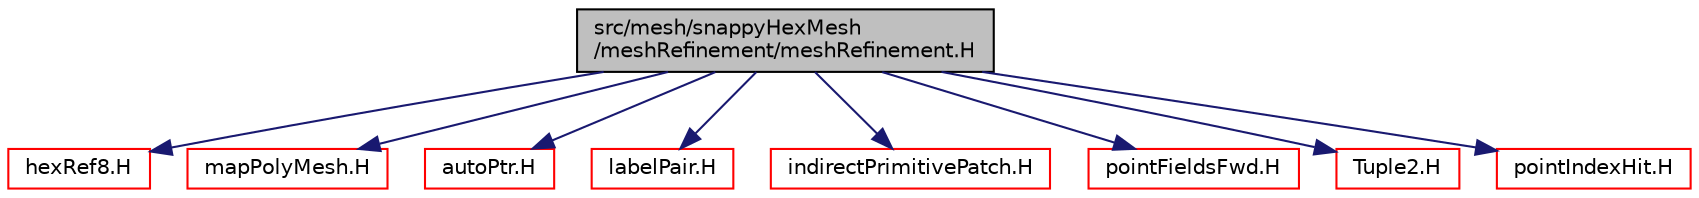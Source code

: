 digraph "src/mesh/snappyHexMesh/meshRefinement/meshRefinement.H"
{
  bgcolor="transparent";
  edge [fontname="Helvetica",fontsize="10",labelfontname="Helvetica",labelfontsize="10"];
  node [fontname="Helvetica",fontsize="10",shape=record];
  Node1 [label="src/mesh/snappyHexMesh\l/meshRefinement/meshRefinement.H",height=0.2,width=0.4,color="black", fillcolor="grey75", style="filled", fontcolor="black"];
  Node1 -> Node2 [color="midnightblue",fontsize="10",style="solid",fontname="Helvetica"];
  Node2 [label="hexRef8.H",height=0.2,width=0.4,color="red",URL="$a04986.html"];
  Node1 -> Node3 [color="midnightblue",fontsize="10",style="solid",fontname="Helvetica"];
  Node3 [label="mapPolyMesh.H",height=0.2,width=0.4,color="red",URL="$a08753.html"];
  Node1 -> Node4 [color="midnightblue",fontsize="10",style="solid",fontname="Helvetica"];
  Node4 [label="autoPtr.H",height=0.2,width=0.4,color="red",URL="$a08577.html"];
  Node1 -> Node5 [color="midnightblue",fontsize="10",style="solid",fontname="Helvetica"];
  Node5 [label="labelPair.H",height=0.2,width=0.4,color="red",URL="$a09038.html"];
  Node1 -> Node6 [color="midnightblue",fontsize="10",style="solid",fontname="Helvetica"];
  Node6 [label="indirectPrimitivePatch.H",height=0.2,width=0.4,color="red",URL="$a08870.html"];
  Node1 -> Node7 [color="midnightblue",fontsize="10",style="solid",fontname="Helvetica"];
  Node7 [label="pointFieldsFwd.H",height=0.2,width=0.4,color="red",URL="$a08168.html"];
  Node1 -> Node8 [color="midnightblue",fontsize="10",style="solid",fontname="Helvetica"];
  Node8 [label="Tuple2.H",height=0.2,width=0.4,color="red",URL="$a09179.html"];
  Node1 -> Node9 [color="midnightblue",fontsize="10",style="solid",fontname="Helvetica"];
  Node9 [label="pointIndexHit.H",height=0.2,width=0.4,color="red",URL="$a08901.html"];
}
